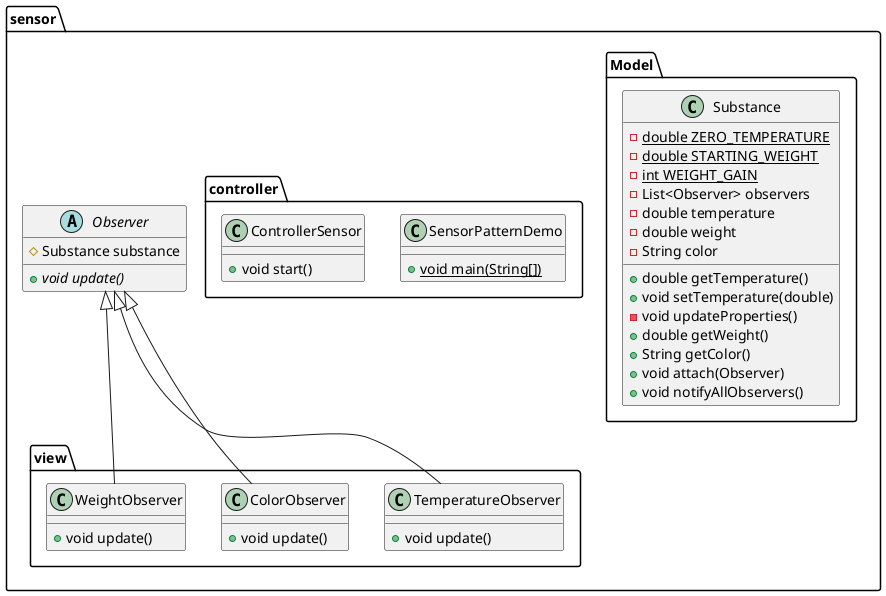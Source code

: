 @startuml
class sensor.view.TemperatureObserver {
+ void update()
}

class sensor.view.ColorObserver {
+ void update()
}

abstract class sensor.Observer {
# Substance substance
+ {abstract}void update()
}


class sensor.Model.Substance {
- {static} double ZERO_TEMPERATURE
- {static} double STARTING_WEIGHT
- {static} int WEIGHT_GAIN
- List<Observer> observers
- double temperature
- double weight
- String color
+ double getTemperature()
+ void setTemperature(double)
- void updateProperties()
+ double getWeight()
+ String getColor()
+ void attach(Observer)
+ void notifyAllObservers()
}


class sensor.controller.SensorPatternDemo {
+ {static} void main(String[])
}

class sensor.view.WeightObserver {
+ void update()
}

class sensor.controller.ControllerSensor {
+ void start()
}



sensor.Observer <|-- sensor.view.TemperatureObserver
sensor.Observer <|-- sensor.view.ColorObserver
sensor.Observer <|-- sensor.view.WeightObserver
@enduml